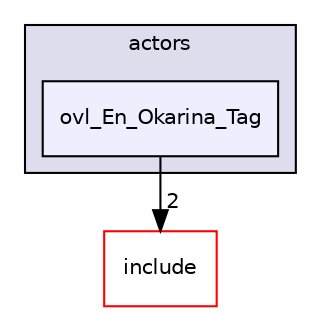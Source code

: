 digraph "src/overlays/actors/ovl_En_Okarina_Tag" {
  compound=true
  node [ fontsize="10", fontname="Helvetica"];
  edge [ labelfontsize="10", labelfontname="Helvetica"];
  subgraph clusterdir_e93473484be31ce7bcb356bd643a22f8 {
    graph [ bgcolor="#ddddee", pencolor="black", label="actors" fontname="Helvetica", fontsize="10", URL="dir_e93473484be31ce7bcb356bd643a22f8.html"]
  dir_f04e37c366253976df4d6813e5682648 [shape=box, label="ovl_En_Okarina_Tag", style="filled", fillcolor="#eeeeff", pencolor="black", URL="dir_f04e37c366253976df4d6813e5682648.html"];
  }
  dir_d44c64559bbebec7f509842c48db8b23 [shape=box label="include" fillcolor="white" style="filled" color="red" URL="dir_d44c64559bbebec7f509842c48db8b23.html"];
  dir_f04e37c366253976df4d6813e5682648->dir_d44c64559bbebec7f509842c48db8b23 [headlabel="2", labeldistance=1.5 headhref="dir_000319_000000.html"];
}
